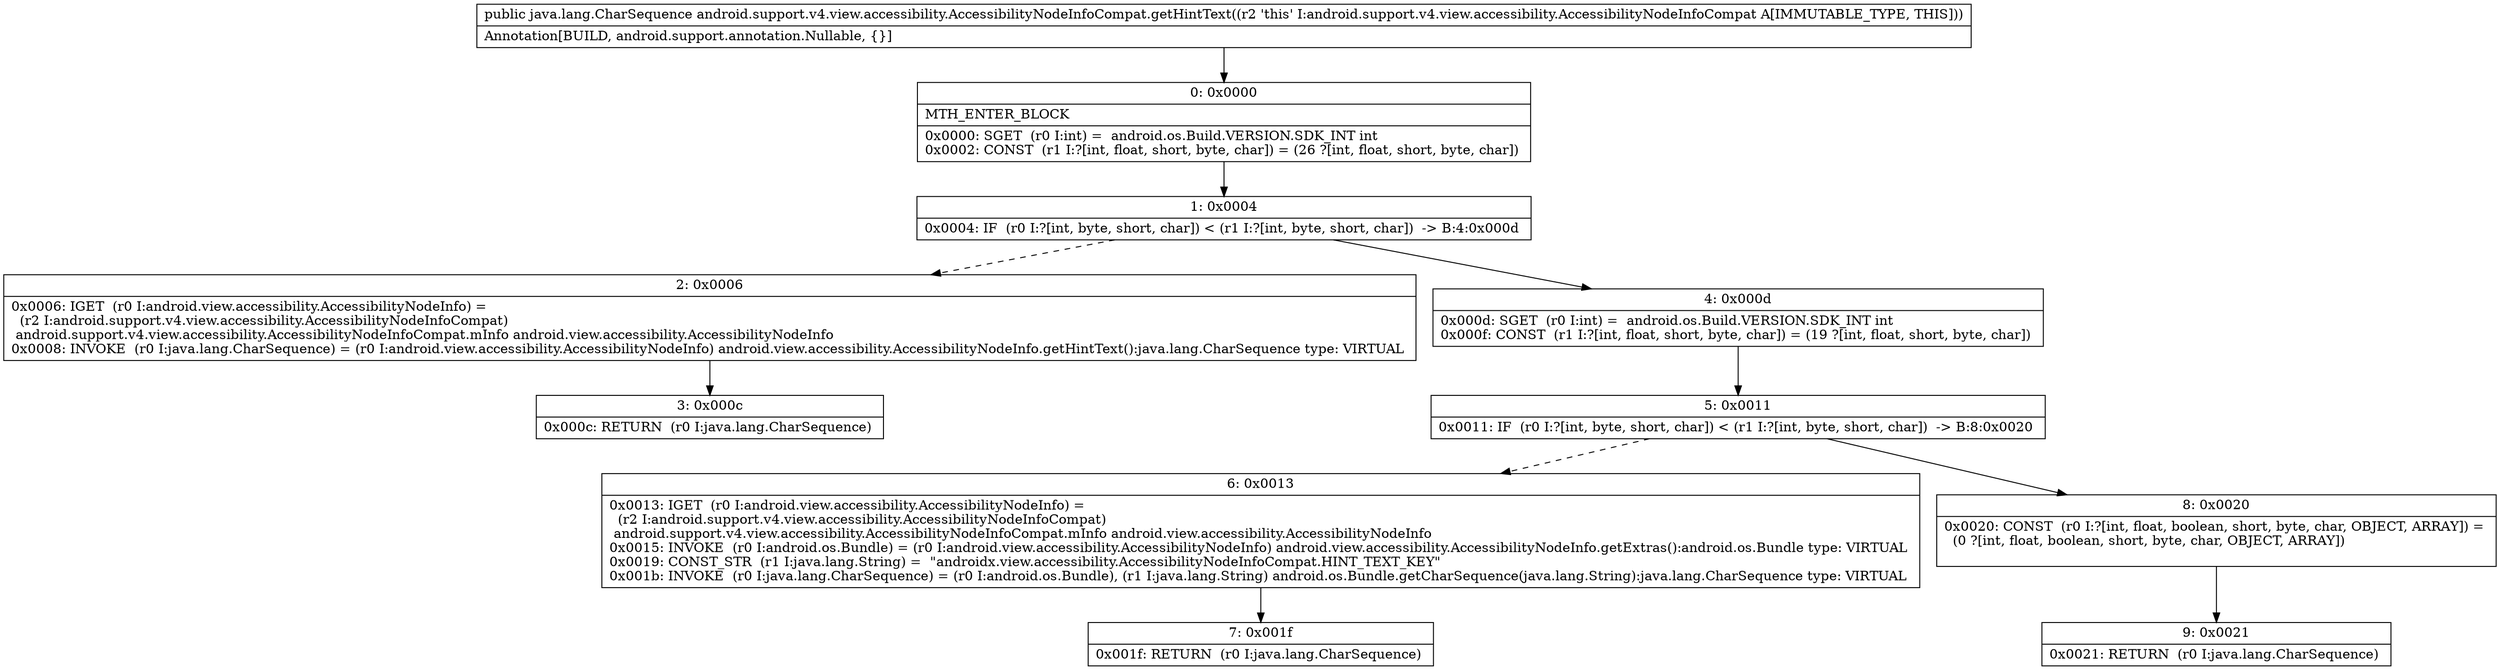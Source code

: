 digraph "CFG forandroid.support.v4.view.accessibility.AccessibilityNodeInfoCompat.getHintText()Ljava\/lang\/CharSequence;" {
Node_0 [shape=record,label="{0\:\ 0x0000|MTH_ENTER_BLOCK\l|0x0000: SGET  (r0 I:int) =  android.os.Build.VERSION.SDK_INT int \l0x0002: CONST  (r1 I:?[int, float, short, byte, char]) = (26 ?[int, float, short, byte, char]) \l}"];
Node_1 [shape=record,label="{1\:\ 0x0004|0x0004: IF  (r0 I:?[int, byte, short, char]) \< (r1 I:?[int, byte, short, char])  \-\> B:4:0x000d \l}"];
Node_2 [shape=record,label="{2\:\ 0x0006|0x0006: IGET  (r0 I:android.view.accessibility.AccessibilityNodeInfo) = \l  (r2 I:android.support.v4.view.accessibility.AccessibilityNodeInfoCompat)\l android.support.v4.view.accessibility.AccessibilityNodeInfoCompat.mInfo android.view.accessibility.AccessibilityNodeInfo \l0x0008: INVOKE  (r0 I:java.lang.CharSequence) = (r0 I:android.view.accessibility.AccessibilityNodeInfo) android.view.accessibility.AccessibilityNodeInfo.getHintText():java.lang.CharSequence type: VIRTUAL \l}"];
Node_3 [shape=record,label="{3\:\ 0x000c|0x000c: RETURN  (r0 I:java.lang.CharSequence) \l}"];
Node_4 [shape=record,label="{4\:\ 0x000d|0x000d: SGET  (r0 I:int) =  android.os.Build.VERSION.SDK_INT int \l0x000f: CONST  (r1 I:?[int, float, short, byte, char]) = (19 ?[int, float, short, byte, char]) \l}"];
Node_5 [shape=record,label="{5\:\ 0x0011|0x0011: IF  (r0 I:?[int, byte, short, char]) \< (r1 I:?[int, byte, short, char])  \-\> B:8:0x0020 \l}"];
Node_6 [shape=record,label="{6\:\ 0x0013|0x0013: IGET  (r0 I:android.view.accessibility.AccessibilityNodeInfo) = \l  (r2 I:android.support.v4.view.accessibility.AccessibilityNodeInfoCompat)\l android.support.v4.view.accessibility.AccessibilityNodeInfoCompat.mInfo android.view.accessibility.AccessibilityNodeInfo \l0x0015: INVOKE  (r0 I:android.os.Bundle) = (r0 I:android.view.accessibility.AccessibilityNodeInfo) android.view.accessibility.AccessibilityNodeInfo.getExtras():android.os.Bundle type: VIRTUAL \l0x0019: CONST_STR  (r1 I:java.lang.String) =  \"androidx.view.accessibility.AccessibilityNodeInfoCompat.HINT_TEXT_KEY\" \l0x001b: INVOKE  (r0 I:java.lang.CharSequence) = (r0 I:android.os.Bundle), (r1 I:java.lang.String) android.os.Bundle.getCharSequence(java.lang.String):java.lang.CharSequence type: VIRTUAL \l}"];
Node_7 [shape=record,label="{7\:\ 0x001f|0x001f: RETURN  (r0 I:java.lang.CharSequence) \l}"];
Node_8 [shape=record,label="{8\:\ 0x0020|0x0020: CONST  (r0 I:?[int, float, boolean, short, byte, char, OBJECT, ARRAY]) = \l  (0 ?[int, float, boolean, short, byte, char, OBJECT, ARRAY])\l \l}"];
Node_9 [shape=record,label="{9\:\ 0x0021|0x0021: RETURN  (r0 I:java.lang.CharSequence) \l}"];
MethodNode[shape=record,label="{public java.lang.CharSequence android.support.v4.view.accessibility.AccessibilityNodeInfoCompat.getHintText((r2 'this' I:android.support.v4.view.accessibility.AccessibilityNodeInfoCompat A[IMMUTABLE_TYPE, THIS]))  | Annotation[BUILD, android.support.annotation.Nullable, \{\}]\l}"];
MethodNode -> Node_0;
Node_0 -> Node_1;
Node_1 -> Node_2[style=dashed];
Node_1 -> Node_4;
Node_2 -> Node_3;
Node_4 -> Node_5;
Node_5 -> Node_6[style=dashed];
Node_5 -> Node_8;
Node_6 -> Node_7;
Node_8 -> Node_9;
}

